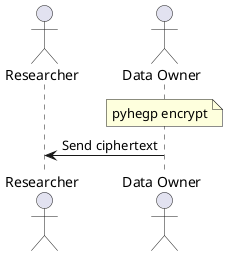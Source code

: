 @startuml
actor "Researcher" as researcher
actor "Data Owner" as owner
note over owner: pyhegp encrypt
owner -> researcher: Send ciphertext
@enduml
